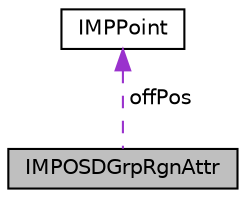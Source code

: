 digraph "IMPOSDGrpRgnAttr"
{
 // LATEX_PDF_SIZE
  edge [fontname="Helvetica",fontsize="10",labelfontname="Helvetica",labelfontsize="10"];
  node [fontname="Helvetica",fontsize="10",shape=record];
  Node1 [label="IMPOSDGrpRgnAttr",height=0.2,width=0.4,color="black", fillcolor="grey75", style="filled", fontcolor="black",tooltip="OSD组区域属性"];
  Node2 -> Node1 [dir="back",color="darkorchid3",fontsize="10",style="dashed",label=" offPos" ,fontname="Helvetica"];
  Node2 [label="IMPPoint",height=0.2,width=0.4,color="black", fillcolor="white", style="filled",URL="$struct_i_m_p_point.html",tooltip="IMP点坐标信息."];
}
